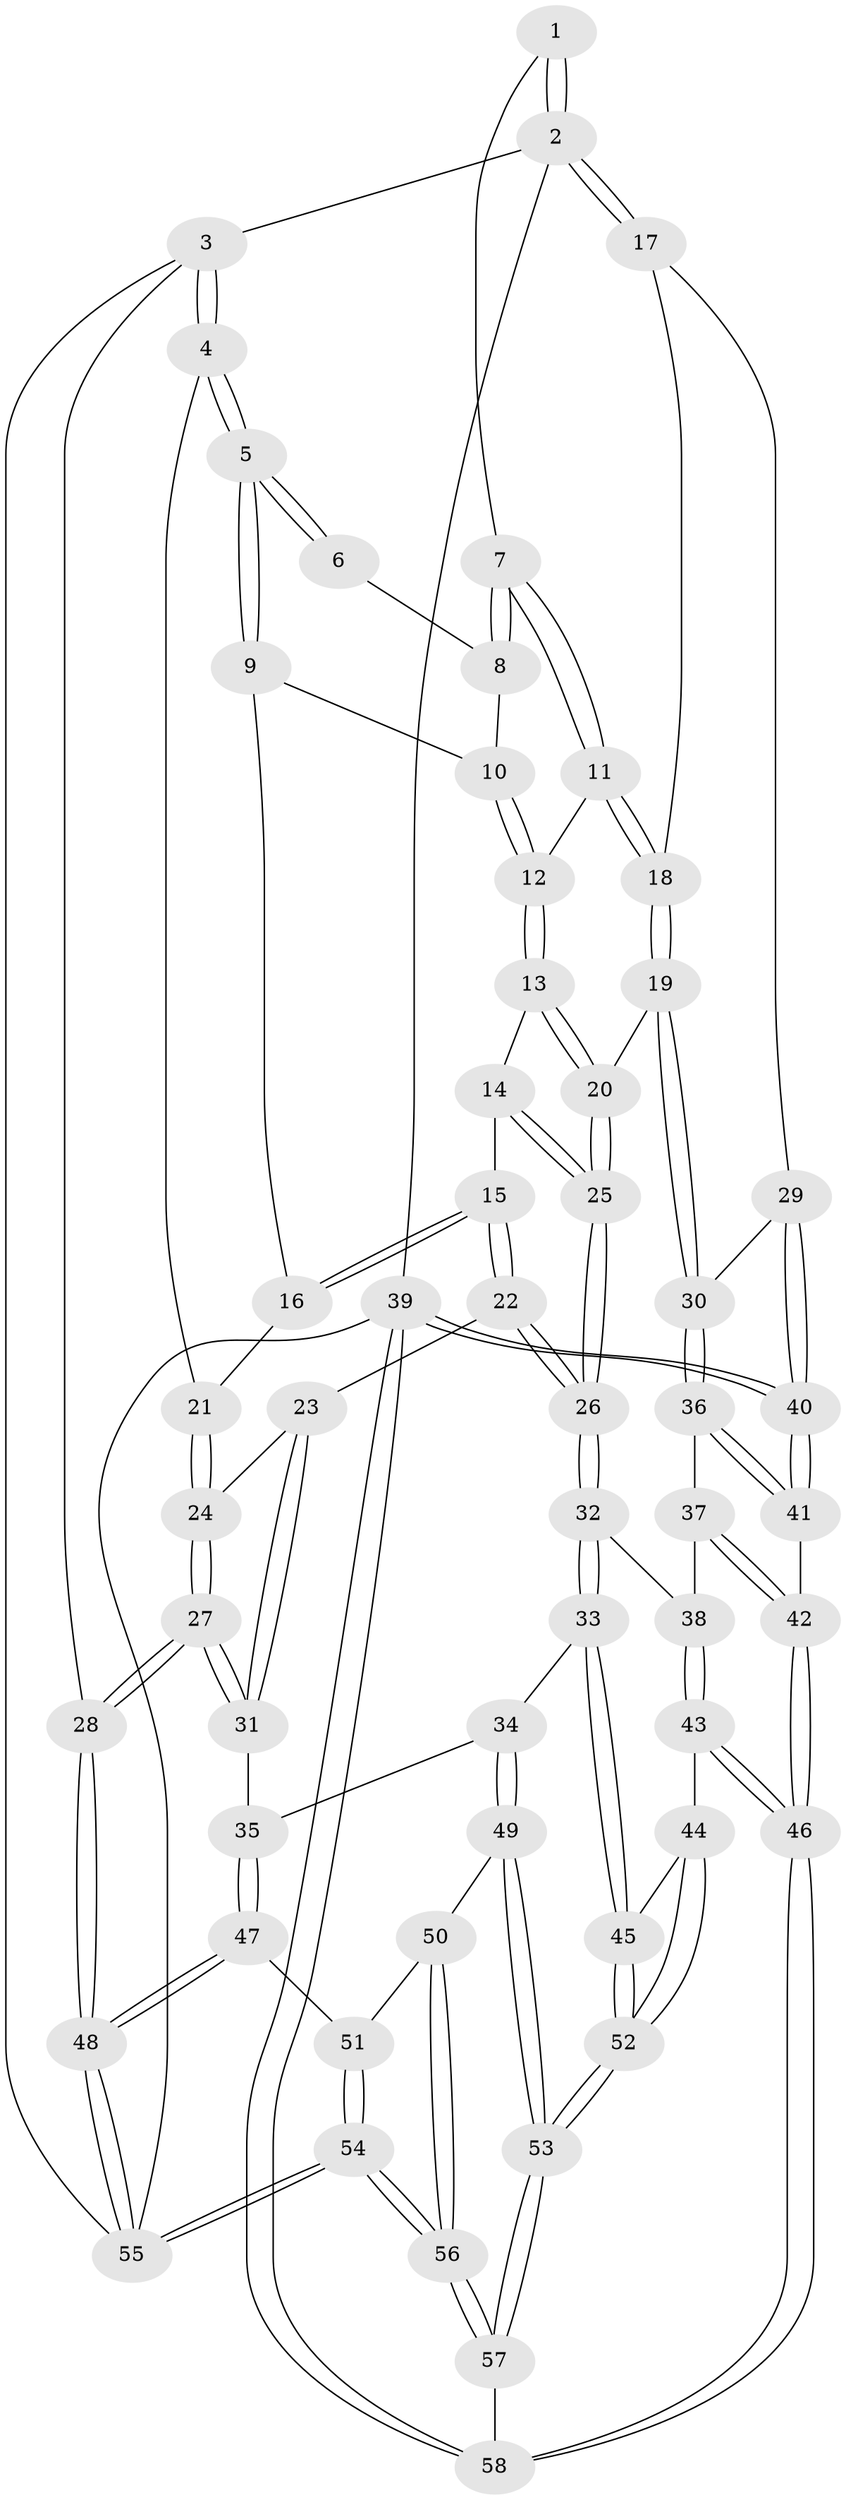 // Generated by graph-tools (version 1.1) at 2025/03/03/09/25 03:03:17]
// undirected, 58 vertices, 142 edges
graph export_dot {
graph [start="1"]
  node [color=gray90,style=filled];
  1 [pos="+0.876159452860131+0"];
  2 [pos="+1+0"];
  3 [pos="+0+0"];
  4 [pos="+0+0"];
  5 [pos="+0+0"];
  6 [pos="+0.6345326942065443+0"];
  7 [pos="+0.7825696636188599+0.22815837100216493"];
  8 [pos="+0.6157991880942619+0"];
  9 [pos="+0.39564735858306427+0.14607397935623587"];
  10 [pos="+0.5473530068297401+0.1308267480937275"];
  11 [pos="+0.7825975488930929+0.2289043778103394"];
  12 [pos="+0.6236567485536847+0.2456059341468628"];
  13 [pos="+0.5789055273242494+0.32237265298952755"];
  14 [pos="+0.4733213934136382+0.35467549783433244"];
  15 [pos="+0.44229763175490155+0.35850151022043714"];
  16 [pos="+0.41370773414980616+0.2980500160042049"];
  17 [pos="+1+0.21499418262504622"];
  18 [pos="+0.8186241094215951+0.2579627621547667"];
  19 [pos="+0.7854415618280488+0.512631633274636"];
  20 [pos="+0.6918997779228354+0.5126982173903472"];
  21 [pos="+0.18967601920970573+0.28119848746989357"];
  22 [pos="+0.36123434558633893+0.4761662137901915"];
  23 [pos="+0.3523734284225944+0.477974664540791"];
  24 [pos="+0.2884112925165073+0.47232130594684074"];
  25 [pos="+0.6114619544732031+0.5614752510657304"];
  26 [pos="+0.541241965061522+0.6200517405830116"];
  27 [pos="+0.019318018887722214+0.6505249829343023"];
  28 [pos="+0+0.6644928981906498"];
  29 [pos="+1+0.48358400656618844"];
  30 [pos="+0.8519811538450408+0.5644712327923972"];
  31 [pos="+0.3304640997597048+0.6907474882781671"];
  32 [pos="+0.5375302781252035+0.6536330250431263"];
  33 [pos="+0.43348077411451336+0.7708613272825781"];
  34 [pos="+0.4134269393552711+0.7703080265270005"];
  35 [pos="+0.41225323185024876+0.7698193689780585"];
  36 [pos="+0.8505704537745602+0.5876671543712384"];
  37 [pos="+0.812385066203527+0.6677696108849617"];
  38 [pos="+0.6749442701170364+0.7727688080221152"];
  39 [pos="+1+1"];
  40 [pos="+1+0.8720631382120164"];
  41 [pos="+0.9863634090257095+0.7916571700970116"];
  42 [pos="+0.8486638047043573+0.849630102136492"];
  43 [pos="+0.6943981558519966+0.941420074654661"];
  44 [pos="+0.5717783876303772+0.8865748656887922"];
  45 [pos="+0.46343819179117457+0.8319412152732895"];
  46 [pos="+0.7401672682549121+1"];
  47 [pos="+0.1788690764613492+0.8141199022147647"];
  48 [pos="+0+0.792906209259179"];
  49 [pos="+0.3269703654074998+0.8840969363297368"];
  50 [pos="+0.32226817205404173+0.8849278889031296"];
  51 [pos="+0.2893519534898605+0.8784441338401795"];
  52 [pos="+0.4163240534904301+1"];
  53 [pos="+0.4064886863351816+1"];
  54 [pos="+0+1"];
  55 [pos="+0+1"];
  56 [pos="+0+1"];
  57 [pos="+0.39882383515969966+1"];
  58 [pos="+0.7655744975630553+1"];
  1 -- 2;
  1 -- 2;
  1 -- 7;
  2 -- 3;
  2 -- 17;
  2 -- 17;
  2 -- 39;
  3 -- 4;
  3 -- 4;
  3 -- 28;
  3 -- 55;
  4 -- 5;
  4 -- 5;
  4 -- 21;
  5 -- 6;
  5 -- 6;
  5 -- 9;
  5 -- 9;
  6 -- 8;
  7 -- 8;
  7 -- 8;
  7 -- 11;
  7 -- 11;
  8 -- 10;
  9 -- 10;
  9 -- 16;
  10 -- 12;
  10 -- 12;
  11 -- 12;
  11 -- 18;
  11 -- 18;
  12 -- 13;
  12 -- 13;
  13 -- 14;
  13 -- 20;
  13 -- 20;
  14 -- 15;
  14 -- 25;
  14 -- 25;
  15 -- 16;
  15 -- 16;
  15 -- 22;
  15 -- 22;
  16 -- 21;
  17 -- 18;
  17 -- 29;
  18 -- 19;
  18 -- 19;
  19 -- 20;
  19 -- 30;
  19 -- 30;
  20 -- 25;
  20 -- 25;
  21 -- 24;
  21 -- 24;
  22 -- 23;
  22 -- 26;
  22 -- 26;
  23 -- 24;
  23 -- 31;
  23 -- 31;
  24 -- 27;
  24 -- 27;
  25 -- 26;
  25 -- 26;
  26 -- 32;
  26 -- 32;
  27 -- 28;
  27 -- 28;
  27 -- 31;
  27 -- 31;
  28 -- 48;
  28 -- 48;
  29 -- 30;
  29 -- 40;
  29 -- 40;
  30 -- 36;
  30 -- 36;
  31 -- 35;
  32 -- 33;
  32 -- 33;
  32 -- 38;
  33 -- 34;
  33 -- 45;
  33 -- 45;
  34 -- 35;
  34 -- 49;
  34 -- 49;
  35 -- 47;
  35 -- 47;
  36 -- 37;
  36 -- 41;
  36 -- 41;
  37 -- 38;
  37 -- 42;
  37 -- 42;
  38 -- 43;
  38 -- 43;
  39 -- 40;
  39 -- 40;
  39 -- 58;
  39 -- 58;
  39 -- 55;
  40 -- 41;
  40 -- 41;
  41 -- 42;
  42 -- 46;
  42 -- 46;
  43 -- 44;
  43 -- 46;
  43 -- 46;
  44 -- 45;
  44 -- 52;
  44 -- 52;
  45 -- 52;
  45 -- 52;
  46 -- 58;
  46 -- 58;
  47 -- 48;
  47 -- 48;
  47 -- 51;
  48 -- 55;
  48 -- 55;
  49 -- 50;
  49 -- 53;
  49 -- 53;
  50 -- 51;
  50 -- 56;
  50 -- 56;
  51 -- 54;
  51 -- 54;
  52 -- 53;
  52 -- 53;
  53 -- 57;
  53 -- 57;
  54 -- 55;
  54 -- 55;
  54 -- 56;
  54 -- 56;
  56 -- 57;
  56 -- 57;
  57 -- 58;
}
